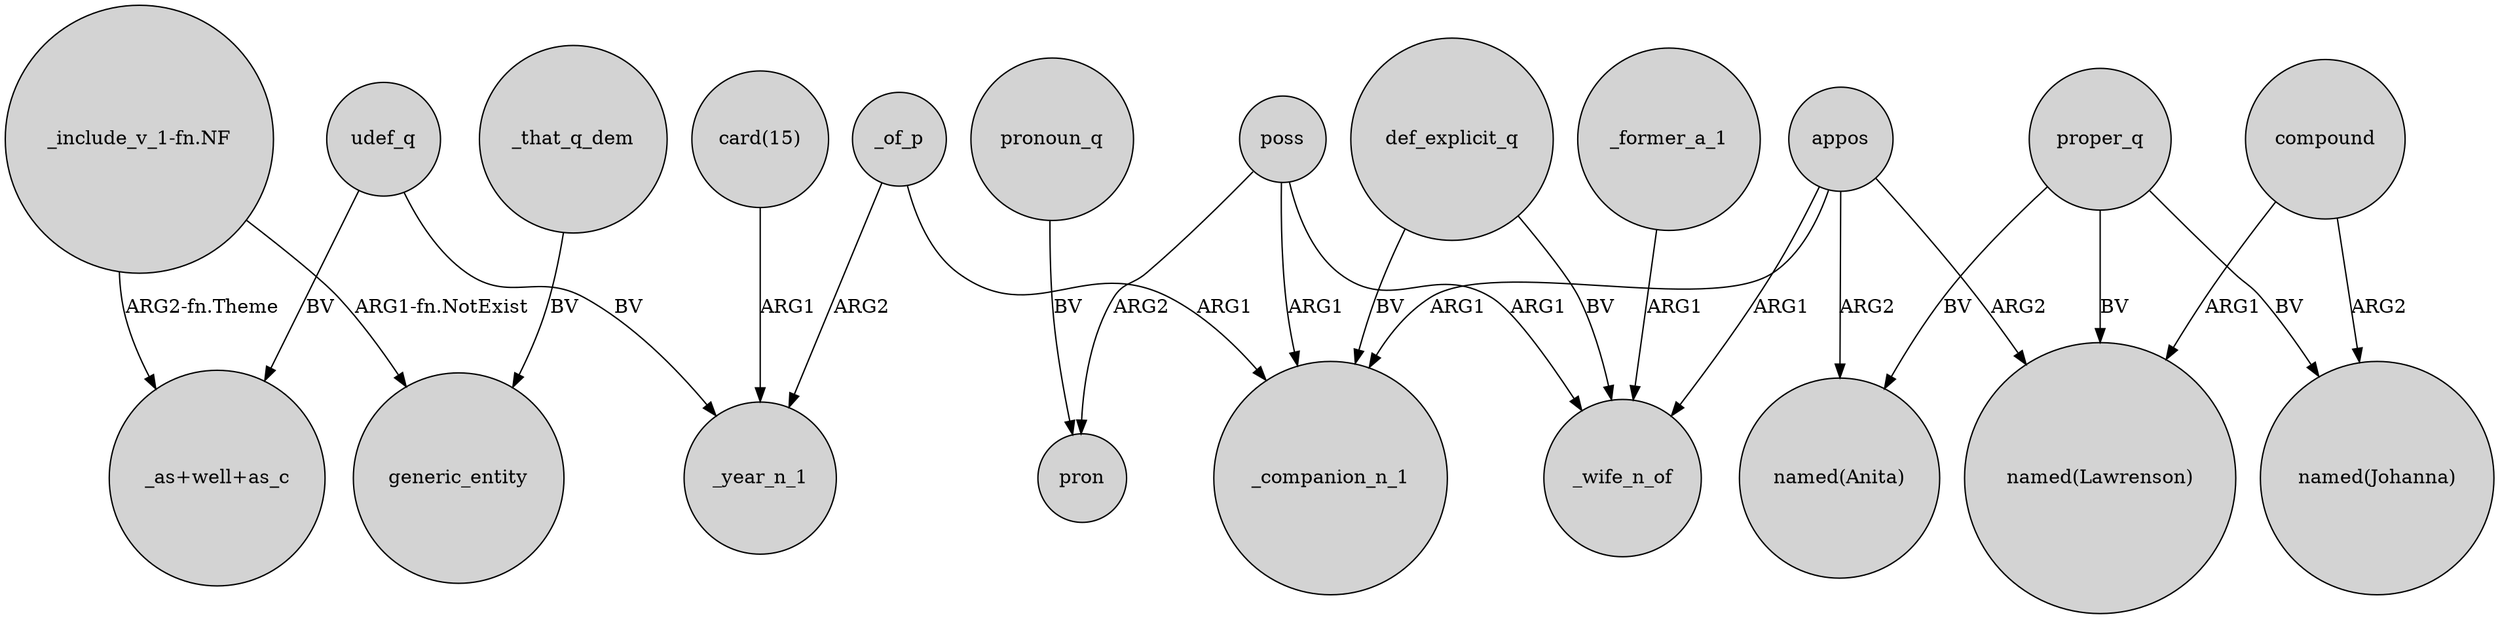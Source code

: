 digraph {
	node [shape=circle style=filled]
	udef_q -> "_as+well+as_c" [label=BV]
	compound -> "named(Lawrenson)" [label=ARG1]
	poss -> pron [label=ARG2]
	_that_q_dem -> generic_entity [label=BV]
	poss -> _companion_n_1 [label=ARG1]
	_of_p -> _year_n_1 [label=ARG2]
	def_explicit_q -> _wife_n_of [label=BV]
	compound -> "named(Johanna)" [label=ARG2]
	"card(15)" -> _year_n_1 [label=ARG1]
	"_include_v_1-fn.NF" -> "_as+well+as_c" [label="ARG2-fn.Theme"]
	poss -> _wife_n_of [label=ARG1]
	appos -> "named(Anita)" [label=ARG2]
	pronoun_q -> pron [label=BV]
	_former_a_1 -> _wife_n_of [label=ARG1]
	appos -> _wife_n_of [label=ARG1]
	proper_q -> "named(Johanna)" [label=BV]
	def_explicit_q -> _companion_n_1 [label=BV]
	"_include_v_1-fn.NF" -> generic_entity [label="ARG1-fn.NotExist"]
	udef_q -> _year_n_1 [label=BV]
	proper_q -> "named(Lawrenson)" [label=BV]
	appos -> _companion_n_1 [label=ARG1]
	appos -> "named(Lawrenson)" [label=ARG2]
	proper_q -> "named(Anita)" [label=BV]
	_of_p -> _companion_n_1 [label=ARG1]
}
